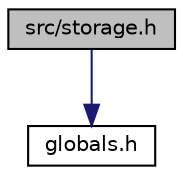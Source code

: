 digraph "src/storage.h"
{
 // LATEX_PDF_SIZE
  edge [fontname="Helvetica",fontsize="10",labelfontname="Helvetica",labelfontsize="10"];
  node [fontname="Helvetica",fontsize="10",shape=record];
  Node1 [label="src/storage.h",height=0.2,width=0.4,color="black", fillcolor="grey75", style="filled", fontcolor="black",tooltip="This is what is used to communicate with the internal filesystem."];
  Node1 -> Node2 [color="midnightblue",fontsize="10",style="solid",fontname="Helvetica"];
  Node2 [label="globals.h",height=0.2,width=0.4,color="black", fillcolor="white", style="filled",URL="$src_2globals_8h_source.html",tooltip=" "];
}
